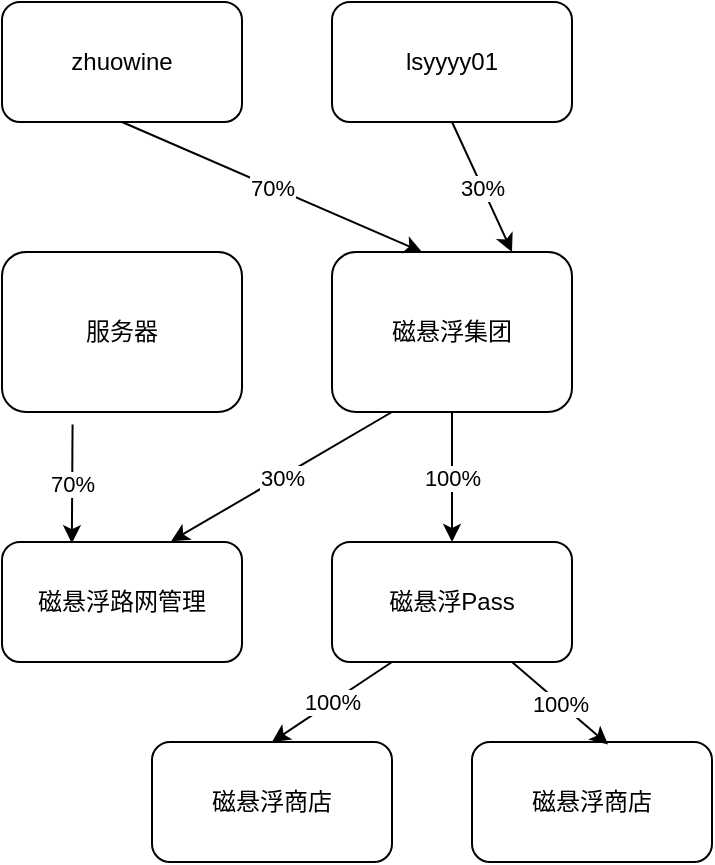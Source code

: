 <mxfile version="24.7.7">
  <diagram name="Page-1" id="2a216829-ef6e-dabb-86c1-c78162f3ba2b">
    <mxGraphModel dx="780" dy="543" grid="1" gridSize="10" guides="1" tooltips="1" connect="1" arrows="1" fold="1" page="1" pageScale="1" pageWidth="850" pageHeight="1100" background="none" math="0" shadow="0">
      <root>
        <mxCell id="0" />
        <mxCell id="1" parent="0" />
        <mxCell id="7a84cebc1def654-8" value="磁悬浮集团" style="shape=ext;rounded=1;html=1;whiteSpace=wrap;" parent="1" vertex="1">
          <mxGeometry x="530" y="475" width="120" height="80" as="geometry" />
        </mxCell>
        <mxCell id="YLKbxaUkC0cMNsDM5zvM-1" value="磁悬浮路网管理" style="rounded=1;whiteSpace=wrap;html=1;" vertex="1" parent="1">
          <mxGeometry x="365" y="620" width="120" height="60" as="geometry" />
        </mxCell>
        <mxCell id="YLKbxaUkC0cMNsDM5zvM-2" value="" style="endArrow=classic;html=1;rounded=0;exitX=0.25;exitY=1;exitDx=0;exitDy=0;entryX=0.705;entryY=-0.007;entryDx=0;entryDy=0;entryPerimeter=0;" edge="1" parent="1" source="7a84cebc1def654-8" target="YLKbxaUkC0cMNsDM5zvM-1">
          <mxGeometry relative="1" as="geometry">
            <mxPoint x="560" y="490" as="sourcePoint" />
            <mxPoint x="720" y="490" as="targetPoint" />
          </mxGeometry>
        </mxCell>
        <mxCell id="YLKbxaUkC0cMNsDM5zvM-3" value="30%" style="edgeLabel;resizable=0;html=1;;align=center;verticalAlign=middle;" connectable="0" vertex="1" parent="YLKbxaUkC0cMNsDM5zvM-2">
          <mxGeometry relative="1" as="geometry" />
        </mxCell>
        <mxCell id="YLKbxaUkC0cMNsDM5zvM-7" value="zhuowine" style="rounded=1;whiteSpace=wrap;html=1;" vertex="1" parent="1">
          <mxGeometry x="365" y="350" width="120" height="60" as="geometry" />
        </mxCell>
        <mxCell id="YLKbxaUkC0cMNsDM5zvM-8" value="lsyyyy01" style="rounded=1;whiteSpace=wrap;html=1;" vertex="1" parent="1">
          <mxGeometry x="530" y="350" width="120" height="60" as="geometry" />
        </mxCell>
        <mxCell id="YLKbxaUkC0cMNsDM5zvM-9" value="" style="endArrow=classic;html=1;rounded=0;exitX=0.5;exitY=1;exitDx=0;exitDy=0;entryX=0.75;entryY=0;entryDx=0;entryDy=0;" edge="1" parent="1" source="YLKbxaUkC0cMNsDM5zvM-8" target="7a84cebc1def654-8">
          <mxGeometry relative="1" as="geometry">
            <mxPoint x="510" y="470" as="sourcePoint" />
            <mxPoint x="610" y="470" as="targetPoint" />
          </mxGeometry>
        </mxCell>
        <mxCell id="YLKbxaUkC0cMNsDM5zvM-10" value="30%" style="edgeLabel;resizable=0;html=1;;align=center;verticalAlign=middle;" connectable="0" vertex="1" parent="YLKbxaUkC0cMNsDM5zvM-9">
          <mxGeometry relative="1" as="geometry" />
        </mxCell>
        <mxCell id="YLKbxaUkC0cMNsDM5zvM-11" value="" style="endArrow=classic;html=1;rounded=0;exitX=0.5;exitY=1;exitDx=0;exitDy=0;entryX=0.375;entryY=0;entryDx=0;entryDy=0;entryPerimeter=0;" edge="1" parent="1" source="YLKbxaUkC0cMNsDM5zvM-7" target="7a84cebc1def654-8">
          <mxGeometry relative="1" as="geometry">
            <mxPoint x="410" y="410" as="sourcePoint" />
            <mxPoint x="590" y="470" as="targetPoint" />
          </mxGeometry>
        </mxCell>
        <mxCell id="YLKbxaUkC0cMNsDM5zvM-12" value="70%" style="edgeLabel;resizable=0;html=1;;align=center;verticalAlign=middle;" connectable="0" vertex="1" parent="YLKbxaUkC0cMNsDM5zvM-11">
          <mxGeometry relative="1" as="geometry" />
        </mxCell>
        <mxCell id="YLKbxaUkC0cMNsDM5zvM-14" value="磁悬浮Pass" style="rounded=1;whiteSpace=wrap;html=1;" vertex="1" parent="1">
          <mxGeometry x="530" y="620" width="120" height="60" as="geometry" />
        </mxCell>
        <mxCell id="YLKbxaUkC0cMNsDM5zvM-15" value="" style="endArrow=classic;html=1;rounded=0;exitX=0.5;exitY=1;exitDx=0;exitDy=0;entryX=0.5;entryY=0;entryDx=0;entryDy=0;" edge="1" parent="1" source="7a84cebc1def654-8" target="YLKbxaUkC0cMNsDM5zvM-14">
          <mxGeometry relative="1" as="geometry">
            <mxPoint x="510" y="570" as="sourcePoint" />
            <mxPoint x="610" y="570" as="targetPoint" />
          </mxGeometry>
        </mxCell>
        <mxCell id="YLKbxaUkC0cMNsDM5zvM-16" value="100%" style="edgeLabel;resizable=0;html=1;;align=center;verticalAlign=middle;" connectable="0" vertex="1" parent="YLKbxaUkC0cMNsDM5zvM-15">
          <mxGeometry relative="1" as="geometry" />
        </mxCell>
        <mxCell id="YLKbxaUkC0cMNsDM5zvM-20" value="服务器" style="shape=ext;rounded=1;html=1;whiteSpace=wrap;" vertex="1" parent="1">
          <mxGeometry x="365" y="475" width="120" height="80" as="geometry" />
        </mxCell>
        <mxCell id="YLKbxaUkC0cMNsDM5zvM-21" value="" style="endArrow=classic;html=1;rounded=0;exitX=0.294;exitY=1.078;exitDx=0;exitDy=0;exitPerimeter=0;entryX=0.291;entryY=0.01;entryDx=0;entryDy=0;entryPerimeter=0;" edge="1" parent="1" source="YLKbxaUkC0cMNsDM5zvM-20" target="YLKbxaUkC0cMNsDM5zvM-1">
          <mxGeometry relative="1" as="geometry">
            <mxPoint x="490" y="570" as="sourcePoint" />
            <mxPoint x="590" y="570" as="targetPoint" />
          </mxGeometry>
        </mxCell>
        <mxCell id="YLKbxaUkC0cMNsDM5zvM-22" value="70%" style="edgeLabel;resizable=0;html=1;;align=center;verticalAlign=middle;" connectable="0" vertex="1" parent="YLKbxaUkC0cMNsDM5zvM-21">
          <mxGeometry relative="1" as="geometry" />
        </mxCell>
        <mxCell id="YLKbxaUkC0cMNsDM5zvM-23" value="磁悬浮商店" style="rounded=1;whiteSpace=wrap;html=1;" vertex="1" parent="1">
          <mxGeometry x="600" y="720" width="120" height="60" as="geometry" />
        </mxCell>
        <mxCell id="YLKbxaUkC0cMNsDM5zvM-24" value="磁悬浮商店" style="rounded=1;whiteSpace=wrap;html=1;" vertex="1" parent="1">
          <mxGeometry x="440" y="720" width="120" height="60" as="geometry" />
        </mxCell>
        <mxCell id="YLKbxaUkC0cMNsDM5zvM-25" value="" style="endArrow=classic;html=1;rounded=0;exitX=0.75;exitY=1;exitDx=0;exitDy=0;entryX=0.567;entryY=0.021;entryDx=0;entryDy=0;entryPerimeter=0;" edge="1" parent="1" source="YLKbxaUkC0cMNsDM5zvM-14" target="YLKbxaUkC0cMNsDM5zvM-23">
          <mxGeometry relative="1" as="geometry">
            <mxPoint x="690" y="570" as="sourcePoint" />
            <mxPoint x="790" y="570" as="targetPoint" />
          </mxGeometry>
        </mxCell>
        <mxCell id="YLKbxaUkC0cMNsDM5zvM-26" value="100%" style="edgeLabel;resizable=0;html=1;;align=center;verticalAlign=middle;" connectable="0" vertex="1" parent="YLKbxaUkC0cMNsDM5zvM-25">
          <mxGeometry relative="1" as="geometry" />
        </mxCell>
        <mxCell id="YLKbxaUkC0cMNsDM5zvM-28" value="" style="endArrow=classic;html=1;rounded=0;exitX=0.25;exitY=1;exitDx=0;exitDy=0;entryX=0.5;entryY=0;entryDx=0;entryDy=0;" edge="1" parent="1" source="YLKbxaUkC0cMNsDM5zvM-14" target="YLKbxaUkC0cMNsDM5zvM-24">
          <mxGeometry relative="1" as="geometry">
            <mxPoint x="690" y="570" as="sourcePoint" />
            <mxPoint x="790" y="570" as="targetPoint" />
          </mxGeometry>
        </mxCell>
        <mxCell id="YLKbxaUkC0cMNsDM5zvM-29" value="100%" style="edgeLabel;resizable=0;html=1;;align=center;verticalAlign=middle;" connectable="0" vertex="1" parent="YLKbxaUkC0cMNsDM5zvM-28">
          <mxGeometry relative="1" as="geometry" />
        </mxCell>
      </root>
    </mxGraphModel>
  </diagram>
</mxfile>
